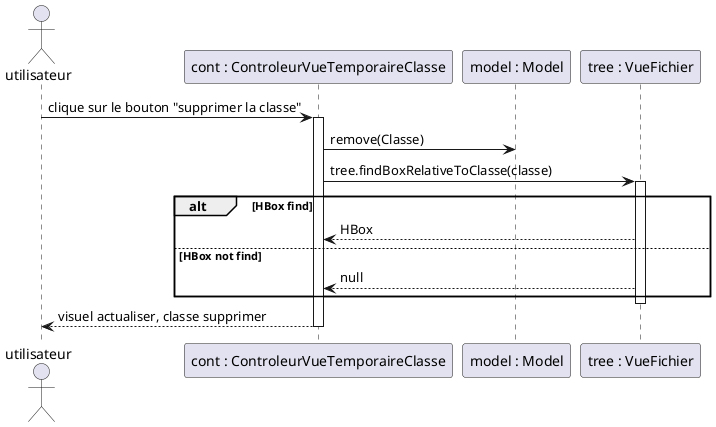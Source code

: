 @startuml
actor utilisateur
participant "cont : ControleurVueTemporaireClasse" as cont
participant "model : Model" as model
participant "tree : VueFichier" as tree

utilisateur -> cont : clique sur le bouton "supprimer la classe"
activate cont

    cont -> model : remove(Classe)
    cont -> tree : tree.findBoxRelativeToClasse(classe)
    activate tree
    alt HBox find
        cont <-- tree : HBox
    else HBox not find
        cont <-- tree : null
    end
    deactivate tree


utilisateur <-- cont : visuel actualiser, classe supprimer
deactivate cont
@enduml
